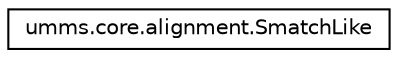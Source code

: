 digraph "Graphical Class Hierarchy"
{
  edge [fontname="Helvetica",fontsize="10",labelfontname="Helvetica",labelfontsize="10"];
  node [fontname="Helvetica",fontsize="10",shape=record];
  rankdir="LR";
  Node1 [label="umms.core.alignment.SmatchLike",height=0.2,width=0.4,color="black", fillcolor="white", style="filled",URL="$classumms_1_1core_1_1alignment_1_1_smatch_like.html"];
}
